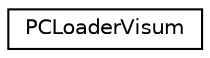 digraph "Graphical Class Hierarchy"
{
  edge [fontname="Helvetica",fontsize="10",labelfontname="Helvetica",labelfontsize="10"];
  node [fontname="Helvetica",fontsize="10",shape=record];
  rankdir="LR";
  Node0 [label="PCLoaderVisum",height=0.2,width=0.4,color="black", fillcolor="white", style="filled",URL="$d2/dcb/class_p_c_loader_visum.html",tooltip="A reader of pois and polygons stored in VISUM-format. "];
}
